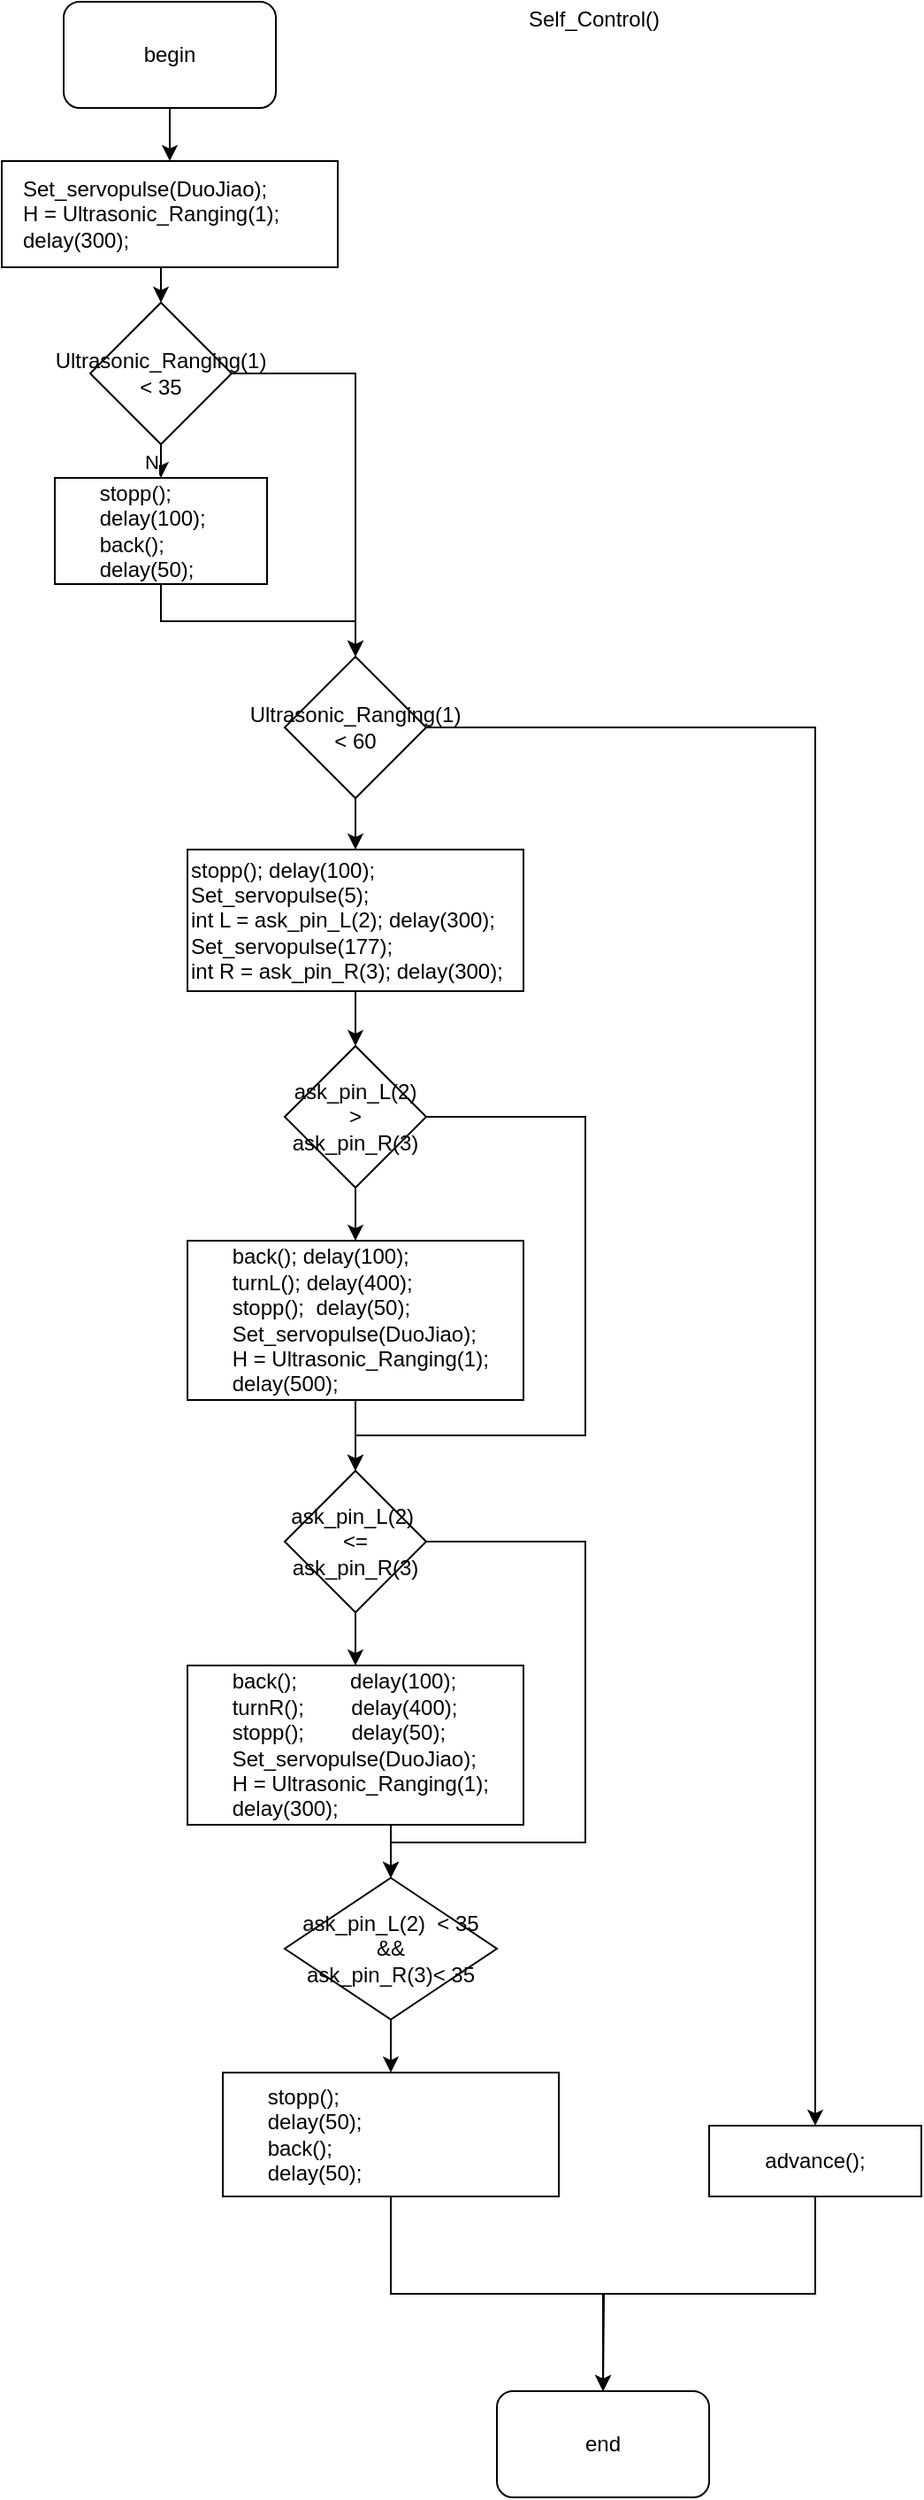 <mxfile version="12.5.5" type="github" pages="3">
  <diagram id="C5RBs43oDa-KdzZeNtuy" name="Self_Control">
    <mxGraphModel dx="1422" dy="745" grid="1" gridSize="10" guides="1" tooltips="1" connect="1" arrows="1" fold="1" page="1" pageScale="1" pageWidth="1169" pageHeight="1654" math="0" shadow="0">
      <root>
        <mxCell id="WIyWlLk6GJQsqaUBKTNV-0"/>
        <mxCell id="WIyWlLk6GJQsqaUBKTNV-1" parent="WIyWlLk6GJQsqaUBKTNV-0"/>
        <mxCell id="w_57-_hiGpUpbvnZZrg0-9" style="edgeStyle=orthogonalEdgeStyle;rounded=0;orthogonalLoop=1;jettySize=auto;html=1;exitX=0.5;exitY=1;exitDx=0;exitDy=0;entryX=0.5;entryY=0;entryDx=0;entryDy=0;" parent="WIyWlLk6GJQsqaUBKTNV-1" target="w_57-_hiGpUpbvnZZrg0-8" edge="1">
          <mxGeometry relative="1" as="geometry">
            <mxPoint x="240" y="230" as="sourcePoint"/>
          </mxGeometry>
        </mxCell>
        <mxCell id="w_57-_hiGpUpbvnZZrg0-1" value="Self_Control()" style="text;html=1;strokeColor=none;fillColor=none;align=center;verticalAlign=middle;whiteSpace=wrap;rounded=0;" parent="WIyWlLk6GJQsqaUBKTNV-1" vertex="1">
          <mxGeometry x="465" y="80" width="40" height="20" as="geometry"/>
        </mxCell>
        <mxCell id="w_57-_hiGpUpbvnZZrg0-13" value="&lt;div&gt;N&lt;/div&gt;" style="edgeStyle=orthogonalEdgeStyle;rounded=0;orthogonalLoop=1;jettySize=auto;html=1;exitX=0.5;exitY=1;exitDx=0;exitDy=0;entryX=0.5;entryY=0;entryDx=0;entryDy=0;align=right;" parent="WIyWlLk6GJQsqaUBKTNV-1" source="w_57-_hiGpUpbvnZZrg0-8" target="w_57-_hiGpUpbvnZZrg0-10" edge="1">
          <mxGeometry relative="1" as="geometry"/>
        </mxCell>
        <mxCell id="w_57-_hiGpUpbvnZZrg0-15" style="edgeStyle=orthogonalEdgeStyle;rounded=0;orthogonalLoop=1;jettySize=auto;html=1;exitX=1;exitY=0.5;exitDx=0;exitDy=0;entryX=0.5;entryY=0;entryDx=0;entryDy=0;" parent="WIyWlLk6GJQsqaUBKTNV-1" source="w_57-_hiGpUpbvnZZrg0-8" target="w_57-_hiGpUpbvnZZrg0-14" edge="1">
          <mxGeometry relative="1" as="geometry"/>
        </mxCell>
        <mxCell id="w_57-_hiGpUpbvnZZrg0-8" value="Ultrasonic_Ranging(1) &amp;lt; 35" style="rhombus;whiteSpace=wrap;html=1;align=center;" parent="WIyWlLk6GJQsqaUBKTNV-1" vertex="1">
          <mxGeometry x="200" y="250" width="80" height="80" as="geometry"/>
        </mxCell>
        <mxCell id="w_57-_hiGpUpbvnZZrg0-16" style="edgeStyle=orthogonalEdgeStyle;rounded=0;orthogonalLoop=1;jettySize=auto;html=1;exitX=0.5;exitY=1;exitDx=0;exitDy=0;entryX=0.5;entryY=0;entryDx=0;entryDy=0;" parent="WIyWlLk6GJQsqaUBKTNV-1" source="w_57-_hiGpUpbvnZZrg0-10" target="w_57-_hiGpUpbvnZZrg0-14" edge="1">
          <mxGeometry relative="1" as="geometry">
            <mxPoint x="370" y="480" as="targetPoint"/>
            <Array as="points">
              <mxPoint x="240" y="430"/>
              <mxPoint x="350" y="430"/>
            </Array>
          </mxGeometry>
        </mxCell>
        <mxCell id="w_57-_hiGpUpbvnZZrg0-10" value="&lt;div&gt;&amp;nbsp; &amp;nbsp; &amp;nbsp; &amp;nbsp;stopp();&amp;nbsp; &amp;nbsp; &amp;nbsp; &amp;nbsp; &amp;nbsp; &amp;nbsp; &amp;nbsp;&amp;nbsp;&lt;/div&gt;&lt;div&gt;&amp;nbsp; &amp;nbsp; &amp;nbsp; &amp;nbsp;delay(100);&lt;/div&gt;&lt;div&gt;&amp;nbsp; &amp;nbsp; &amp;nbsp; &amp;nbsp;back();&amp;nbsp; &amp;nbsp; &amp;nbsp; &amp;nbsp; &amp;nbsp; &amp;nbsp; &amp;nbsp; &amp;nbsp;&lt;/div&gt;&lt;div&gt;&amp;nbsp; &amp;nbsp; &amp;nbsp; &amp;nbsp;delay(50);&lt;/div&gt;" style="rounded=0;whiteSpace=wrap;html=1;align=left;" parent="WIyWlLk6GJQsqaUBKTNV-1" vertex="1">
          <mxGeometry x="180" y="349" width="120" height="60" as="geometry"/>
        </mxCell>
        <mxCell id="w_57-_hiGpUpbvnZZrg0-21" style="edgeStyle=orthogonalEdgeStyle;rounded=0;orthogonalLoop=1;jettySize=auto;html=1;exitX=0.5;exitY=1;exitDx=0;exitDy=0;entryX=0.5;entryY=0;entryDx=0;entryDy=0;" parent="WIyWlLk6GJQsqaUBKTNV-1" source="w_57-_hiGpUpbvnZZrg0-14" target="w_57-_hiGpUpbvnZZrg0-22" edge="1">
          <mxGeometry relative="1" as="geometry">
            <mxPoint x="350" y="550" as="targetPoint"/>
          </mxGeometry>
        </mxCell>
        <mxCell id="w_57-_hiGpUpbvnZZrg0-41" style="edgeStyle=orthogonalEdgeStyle;rounded=0;orthogonalLoop=1;jettySize=auto;html=1;exitX=1;exitY=0.5;exitDx=0;exitDy=0;entryX=0.5;entryY=0;entryDx=0;entryDy=0;" parent="WIyWlLk6GJQsqaUBKTNV-1" source="w_57-_hiGpUpbvnZZrg0-14" target="w_57-_hiGpUpbvnZZrg0-39" edge="1">
          <mxGeometry relative="1" as="geometry">
            <mxPoint x="610" y="1376" as="targetPoint"/>
          </mxGeometry>
        </mxCell>
        <mxCell id="w_57-_hiGpUpbvnZZrg0-14" value="&lt;span style=&quot;white-space: normal;&quot;&gt;Ultrasonic_Ranging(1) &amp;lt; 60&lt;/span&gt;" style="rhombus;whiteSpace=wrap;html=1;align=center;" parent="WIyWlLk6GJQsqaUBKTNV-1" vertex="1">
          <mxGeometry x="310" y="450" width="80" height="80" as="geometry"/>
        </mxCell>
        <mxCell id="w_57-_hiGpUpbvnZZrg0-24" style="edgeStyle=orthogonalEdgeStyle;rounded=0;orthogonalLoop=1;jettySize=auto;html=1;exitX=0.5;exitY=1;exitDx=0;exitDy=0;entryX=0.5;entryY=0;entryDx=0;entryDy=0;" parent="WIyWlLk6GJQsqaUBKTNV-1" source="w_57-_hiGpUpbvnZZrg0-22" target="w_57-_hiGpUpbvnZZrg0-23" edge="1">
          <mxGeometry relative="1" as="geometry"/>
        </mxCell>
        <mxCell id="w_57-_hiGpUpbvnZZrg0-22" value="&lt;span style=&quot;white-space: nowrap&quot;&gt;stopp(); delay(100);&amp;nbsp;&lt;/span&gt;&lt;br style=&quot;white-space: nowrap&quot;&gt;&lt;span style=&quot;white-space: nowrap&quot;&gt;Set_servopulse(5);&amp;nbsp;&lt;/span&gt;&lt;br style=&quot;white-space: nowrap&quot;&gt;&lt;span style=&quot;white-space: nowrap&quot;&gt;int L = ask_pin_L(2); delay(300);&amp;nbsp;&lt;/span&gt;&lt;br style=&quot;white-space: nowrap&quot;&gt;&lt;span style=&quot;white-space: nowrap&quot;&gt;Set_servopulse(177);&amp;nbsp;&lt;/span&gt;&lt;br style=&quot;white-space: nowrap&quot;&gt;&lt;span style=&quot;white-space: nowrap&quot;&gt;int R = ask_pin_R(3); delay(300);&lt;/span&gt;" style="rounded=0;whiteSpace=wrap;html=1;align=left;" parent="WIyWlLk6GJQsqaUBKTNV-1" vertex="1">
          <mxGeometry x="255" y="559" width="190" height="80" as="geometry"/>
        </mxCell>
        <mxCell id="w_57-_hiGpUpbvnZZrg0-27" style="edgeStyle=orthogonalEdgeStyle;rounded=0;orthogonalLoop=1;jettySize=auto;html=1;exitX=0.5;exitY=1;exitDx=0;exitDy=0;entryX=0.5;entryY=0;entryDx=0;entryDy=0;" parent="WIyWlLk6GJQsqaUBKTNV-1" source="w_57-_hiGpUpbvnZZrg0-23" target="w_57-_hiGpUpbvnZZrg0-25" edge="1">
          <mxGeometry relative="1" as="geometry"/>
        </mxCell>
        <mxCell id="w_57-_hiGpUpbvnZZrg0-29" style="edgeStyle=orthogonalEdgeStyle;rounded=0;orthogonalLoop=1;jettySize=auto;html=1;exitX=1;exitY=0.5;exitDx=0;exitDy=0;entryX=0.5;entryY=0;entryDx=0;entryDy=0;" parent="WIyWlLk6GJQsqaUBKTNV-1" source="w_57-_hiGpUpbvnZZrg0-23" target="w_57-_hiGpUpbvnZZrg0-28" edge="1">
          <mxGeometry relative="1" as="geometry">
            <Array as="points">
              <mxPoint x="480" y="710"/>
              <mxPoint x="480" y="890"/>
              <mxPoint x="350" y="890"/>
            </Array>
          </mxGeometry>
        </mxCell>
        <mxCell id="w_57-_hiGpUpbvnZZrg0-23" value="ask_pin_L(2) &amp;gt; ask_pin_R(3)" style="rhombus;whiteSpace=wrap;html=1;align=center;" parent="WIyWlLk6GJQsqaUBKTNV-1" vertex="1">
          <mxGeometry x="310" y="670" width="80" height="80" as="geometry"/>
        </mxCell>
        <mxCell id="w_57-_hiGpUpbvnZZrg0-30" style="edgeStyle=orthogonalEdgeStyle;rounded=0;orthogonalLoop=1;jettySize=auto;html=1;exitX=0.5;exitY=1;exitDx=0;exitDy=0;entryX=0.5;entryY=0;entryDx=0;entryDy=0;" parent="WIyWlLk6GJQsqaUBKTNV-1" source="w_57-_hiGpUpbvnZZrg0-25" target="w_57-_hiGpUpbvnZZrg0-28" edge="1">
          <mxGeometry relative="1" as="geometry"/>
        </mxCell>
        <mxCell id="w_57-_hiGpUpbvnZZrg0-25" value="&lt;div&gt;&lt;span style=&quot;white-space: nowrap&quot;&gt;&amp;nbsp; &amp;nbsp; &amp;nbsp; &amp;nbsp;back();&amp;nbsp;&lt;/span&gt;&lt;span style=&quot;white-space: nowrap&quot;&gt;delay(100);&amp;nbsp; &amp;nbsp; &amp;nbsp;&amp;nbsp;&lt;/span&gt;&lt;/div&gt;&lt;div&gt;&lt;span style=&quot;white-space: nowrap&quot;&gt;&amp;nbsp; &amp;nbsp; &amp;nbsp; &amp;nbsp;turnL();&lt;/span&gt;&lt;span style=&quot;white-space: nowrap&quot;&gt;&amp;nbsp;delay(400);&amp;nbsp; &amp;nbsp; &amp;nbsp; &amp;nbsp; &amp;nbsp; &amp;nbsp; &amp;nbsp; &amp;nbsp; &amp;nbsp;&amp;nbsp;&lt;/span&gt;&lt;/div&gt;&lt;div&gt;&lt;span style=&quot;white-space: nowrap&quot;&gt;&amp;nbsp; &amp;nbsp; &amp;nbsp; &amp;nbsp;stopp();&amp;nbsp; d&lt;/span&gt;&lt;span style=&quot;white-space: nowrap&quot;&gt;elay(50);&amp;nbsp; &amp;nbsp; &amp;nbsp; &amp;nbsp; &amp;nbsp; &amp;nbsp;&amp;nbsp;&lt;/span&gt;&lt;/div&gt;&lt;div&gt;&lt;span style=&quot;white-space: nowrap&quot;&gt;&amp;nbsp; &amp;nbsp; &amp;nbsp; &amp;nbsp;Set_servopulse(DuoJiao);&lt;/span&gt;&lt;/div&gt;&lt;div&gt;&lt;span style=&quot;white-space: nowrap&quot;&gt;&amp;nbsp; &amp;nbsp; &amp;nbsp; &amp;nbsp;H = Ultrasonic_Ranging(1);&lt;/span&gt;&lt;/div&gt;&lt;div&gt;&lt;span style=&quot;white-space: nowrap&quot;&gt;&amp;nbsp; &amp;nbsp; &amp;nbsp; &amp;nbsp;delay(500);&lt;/span&gt;&lt;/div&gt;" style="rounded=0;whiteSpace=wrap;html=1;align=left;" parent="WIyWlLk6GJQsqaUBKTNV-1" vertex="1">
          <mxGeometry x="255" y="780" width="190" height="90" as="geometry"/>
        </mxCell>
        <mxCell id="w_57-_hiGpUpbvnZZrg0-32" style="edgeStyle=orthogonalEdgeStyle;rounded=0;orthogonalLoop=1;jettySize=auto;html=1;exitX=0.5;exitY=1;exitDx=0;exitDy=0;" parent="WIyWlLk6GJQsqaUBKTNV-1" source="w_57-_hiGpUpbvnZZrg0-28" target="w_57-_hiGpUpbvnZZrg0-31" edge="1">
          <mxGeometry relative="1" as="geometry"/>
        </mxCell>
        <mxCell id="w_57-_hiGpUpbvnZZrg0-28" value="ask_pin_L(2)&amp;nbsp; &amp;lt;= ask_pin_R(3)" style="rhombus;whiteSpace=wrap;html=1;align=center;" parent="WIyWlLk6GJQsqaUBKTNV-1" vertex="1">
          <mxGeometry x="310" y="910" width="80" height="80" as="geometry"/>
        </mxCell>
        <mxCell id="w_57-_hiGpUpbvnZZrg0-34" style="edgeStyle=orthogonalEdgeStyle;rounded=0;orthogonalLoop=1;jettySize=auto;html=1;exitX=0.5;exitY=1;exitDx=0;exitDy=0;entryX=0.5;entryY=0;entryDx=0;entryDy=0;" parent="WIyWlLk6GJQsqaUBKTNV-1" source="w_57-_hiGpUpbvnZZrg0-31" target="w_57-_hiGpUpbvnZZrg0-33" edge="1">
          <mxGeometry relative="1" as="geometry"/>
        </mxCell>
        <mxCell id="w_57-_hiGpUpbvnZZrg0-35" style="edgeStyle=orthogonalEdgeStyle;rounded=0;orthogonalLoop=1;jettySize=auto;html=1;exitX=1;exitY=0.5;exitDx=0;exitDy=0;entryX=0.5;entryY=0;entryDx=0;entryDy=0;" parent="WIyWlLk6GJQsqaUBKTNV-1" source="w_57-_hiGpUpbvnZZrg0-28" target="w_57-_hiGpUpbvnZZrg0-33" edge="1">
          <mxGeometry relative="1" as="geometry">
            <mxPoint x="350" y="1140" as="targetPoint"/>
            <Array as="points">
              <mxPoint x="480" y="950"/>
              <mxPoint x="480" y="1120"/>
              <mxPoint x="370" y="1120"/>
            </Array>
          </mxGeometry>
        </mxCell>
        <mxCell id="w_57-_hiGpUpbvnZZrg0-31" value="&lt;div&gt;&lt;span style=&quot;white-space: nowrap&quot;&gt;&amp;nbsp; &amp;nbsp; &amp;nbsp; &amp;nbsp;back();&amp;nbsp;&amp;nbsp;&lt;/span&gt;&lt;span style=&quot;white-space: nowrap&quot;&gt;&amp;nbsp; &amp;nbsp; &amp;nbsp; &amp;nbsp;delay(100);&amp;nbsp;&amp;nbsp;&lt;/span&gt;&lt;/div&gt;&lt;div&gt;&lt;span style=&quot;white-space: nowrap&quot;&gt;&amp;nbsp; &amp;nbsp; &amp;nbsp; &amp;nbsp;turnR();&amp;nbsp;&lt;/span&gt;&lt;span style=&quot;white-space: nowrap&quot;&gt;&amp;nbsp; &amp;nbsp; &amp;nbsp; &amp;nbsp;delay(400);&amp;nbsp; &amp;nbsp;&lt;/span&gt;&lt;/div&gt;&lt;div&gt;&lt;span style=&quot;white-space: nowrap&quot;&gt;&amp;nbsp; &amp;nbsp; &amp;nbsp; &amp;nbsp;stopp();&lt;/span&gt;&lt;span style=&quot;white-space: nowrap&quot;&gt;&amp;nbsp; &amp;nbsp; &amp;nbsp; &amp;nbsp; delay(50);&amp;nbsp; &amp;nbsp; &amp;nbsp; &amp;nbsp; &amp;nbsp; &amp;nbsp;&amp;nbsp;&lt;/span&gt;&lt;/div&gt;&lt;div&gt;&lt;span style=&quot;white-space: nowrap&quot;&gt;&amp;nbsp; &amp;nbsp; &amp;nbsp; &amp;nbsp;Set_servopulse(DuoJiao);&lt;/span&gt;&lt;/div&gt;&lt;div&gt;&lt;span style=&quot;white-space: nowrap&quot;&gt;&amp;nbsp; &amp;nbsp; &amp;nbsp; &amp;nbsp;H = Ultrasonic_Ranging(1);&lt;/span&gt;&lt;/div&gt;&lt;div&gt;&lt;span style=&quot;white-space: nowrap&quot;&gt;&amp;nbsp; &amp;nbsp; &amp;nbsp; &amp;nbsp;delay(300);&amp;nbsp;&amp;nbsp;&lt;/span&gt;&lt;/div&gt;" style="rounded=0;whiteSpace=wrap;html=1;align=left;" parent="WIyWlLk6GJQsqaUBKTNV-1" vertex="1">
          <mxGeometry x="255" y="1020" width="190" height="90" as="geometry"/>
        </mxCell>
        <mxCell id="w_57-_hiGpUpbvnZZrg0-38" style="edgeStyle=orthogonalEdgeStyle;rounded=0;orthogonalLoop=1;jettySize=auto;html=1;exitX=0.5;exitY=1;exitDx=0;exitDy=0;entryX=0.5;entryY=0;entryDx=0;entryDy=0;" parent="WIyWlLk6GJQsqaUBKTNV-1" source="w_57-_hiGpUpbvnZZrg0-33" target="w_57-_hiGpUpbvnZZrg0-37" edge="1">
          <mxGeometry relative="1" as="geometry"/>
        </mxCell>
        <mxCell id="w_57-_hiGpUpbvnZZrg0-33" value="ask_pin_L(2)&amp;nbsp; &amp;lt; 35 &lt;br&gt;&amp;amp;&amp;amp; &lt;br&gt;ask_pin_R(3)&amp;lt; 35" style="rhombus;whiteSpace=wrap;html=1;align=center;" parent="WIyWlLk6GJQsqaUBKTNV-1" vertex="1">
          <mxGeometry x="310" y="1140" width="120" height="80" as="geometry"/>
        </mxCell>
        <mxCell id="w_57-_hiGpUpbvnZZrg0-45" style="edgeStyle=orthogonalEdgeStyle;rounded=0;orthogonalLoop=1;jettySize=auto;html=1;exitX=0.5;exitY=1;exitDx=0;exitDy=0;entryX=0.5;entryY=0;entryDx=0;entryDy=0;" parent="WIyWlLk6GJQsqaUBKTNV-1" source="w_57-_hiGpUpbvnZZrg0-37" target="w_57-_hiGpUpbvnZZrg0-44" edge="1">
          <mxGeometry relative="1" as="geometry"/>
        </mxCell>
        <mxCell id="w_57-_hiGpUpbvnZZrg0-37" value="&lt;div&gt;&lt;span style=&quot;white-space: nowrap&quot;&gt;&amp;nbsp; &amp;nbsp; &amp;nbsp; &amp;nbsp;stopp();&amp;nbsp; &amp;nbsp; &amp;nbsp; &amp;nbsp; &amp;nbsp; &amp;nbsp;&amp;nbsp;&lt;/span&gt;&lt;/div&gt;&lt;div&gt;&lt;span style=&quot;white-space: nowrap&quot;&gt;&amp;nbsp; &amp;nbsp; &amp;nbsp; &amp;nbsp;delay(50);&lt;/span&gt;&lt;/div&gt;&lt;div&gt;&lt;span style=&quot;white-space: nowrap&quot;&gt;&amp;nbsp; &amp;nbsp; &amp;nbsp; &amp;nbsp;back();&amp;nbsp;&lt;/span&gt;&lt;/div&gt;&lt;div&gt;&lt;span style=&quot;white-space: nowrap&quot;&gt;&amp;nbsp; &amp;nbsp; &amp;nbsp; &amp;nbsp;delay(50);&amp;nbsp;&lt;/span&gt;&lt;/div&gt;" style="rounded=0;whiteSpace=wrap;html=1;align=left;" parent="WIyWlLk6GJQsqaUBKTNV-1" vertex="1">
          <mxGeometry x="275" y="1250" width="190" height="70" as="geometry"/>
        </mxCell>
        <mxCell id="w_57-_hiGpUpbvnZZrg0-46" style="edgeStyle=orthogonalEdgeStyle;rounded=0;orthogonalLoop=1;jettySize=auto;html=1;exitX=0.5;exitY=1;exitDx=0;exitDy=0;" parent="WIyWlLk6GJQsqaUBKTNV-1" source="w_57-_hiGpUpbvnZZrg0-39" edge="1">
          <mxGeometry relative="1" as="geometry">
            <mxPoint x="490" y="1430" as="targetPoint"/>
          </mxGeometry>
        </mxCell>
        <mxCell id="w_57-_hiGpUpbvnZZrg0-39" value="&lt;div&gt;&lt;span style=&quot;white-space: nowrap&quot;&gt;advance();&lt;/span&gt;&lt;/div&gt;" style="rounded=0;whiteSpace=wrap;html=1;align=center;" parent="WIyWlLk6GJQsqaUBKTNV-1" vertex="1">
          <mxGeometry x="550" y="1280" width="120" height="40" as="geometry"/>
        </mxCell>
        <mxCell id="w_57-_hiGpUpbvnZZrg0-44" value="end" style="rounded=1;whiteSpace=wrap;html=1;align=center;" parent="WIyWlLk6GJQsqaUBKTNV-1" vertex="1">
          <mxGeometry x="430" y="1430" width="120" height="60" as="geometry"/>
        </mxCell>
        <mxCell id="w_57-_hiGpUpbvnZZrg0-47" value="&lt;div&gt;&amp;nbsp; &amp;nbsp;Set_servopulse(DuoJiao);&lt;br&gt;&lt;/div&gt;&lt;div&gt;&amp;nbsp; &amp;nbsp;H = Ultrasonic_Ranging(1);&lt;br&gt;&lt;/div&gt;&lt;div&gt;&amp;nbsp; &amp;nbsp;delay(300);&amp;nbsp; &amp;nbsp;&lt;/div&gt;" style="rounded=0;whiteSpace=wrap;html=1;align=left;" parent="WIyWlLk6GJQsqaUBKTNV-1" vertex="1">
          <mxGeometry x="150" y="170" width="190" height="60" as="geometry"/>
        </mxCell>
        <mxCell id="w_57-_hiGpUpbvnZZrg0-49" style="edgeStyle=orthogonalEdgeStyle;rounded=0;orthogonalLoop=1;jettySize=auto;html=1;exitX=0.5;exitY=1;exitDx=0;exitDy=0;entryX=0.5;entryY=0;entryDx=0;entryDy=0;" parent="WIyWlLk6GJQsqaUBKTNV-1" source="w_57-_hiGpUpbvnZZrg0-48" target="w_57-_hiGpUpbvnZZrg0-47" edge="1">
          <mxGeometry relative="1" as="geometry"/>
        </mxCell>
        <mxCell id="w_57-_hiGpUpbvnZZrg0-48" value="begin" style="rounded=1;whiteSpace=wrap;html=1;align=center;" parent="WIyWlLk6GJQsqaUBKTNV-1" vertex="1">
          <mxGeometry x="185" y="80" width="120" height="60" as="geometry"/>
        </mxCell>
      </root>
    </mxGraphModel>
  </diagram>
  <diagram id="CZi1M1pkjr5pukE0F2FJ" name="movements">
    <mxGraphModel dx="1422" dy="745" grid="1" gridSize="10" guides="1" tooltips="1" connect="1" arrows="1" fold="1" page="1" pageScale="1" pageWidth="827" pageHeight="1169" math="0" shadow="0">
      <root>
        <mxCell id="TrLwvyBXtbngQO7aNah2-0"/>
        <mxCell id="TrLwvyBXtbngQO7aNah2-1" parent="TrLwvyBXtbngQO7aNah2-0"/>
        <mxCell id="LWlSdSai6YPcA7TRR0r2-1" style="edgeStyle=orthogonalEdgeStyle;rounded=0;orthogonalLoop=1;jettySize=auto;html=1;exitX=0.5;exitY=1;exitDx=0;exitDy=0;entryX=0.5;entryY=0;entryDx=0;entryDy=0;" parent="TrLwvyBXtbngQO7aNah2-1" source="yRdZsQY5zeXu0-GyBNps-0" target="LWlSdSai6YPcA7TRR0r2-0" edge="1">
          <mxGeometry relative="1" as="geometry"/>
        </mxCell>
        <mxCell id="yRdZsQY5zeXu0-GyBNps-0" value="begin" style="rounded=1;whiteSpace=wrap;html=1;" parent="TrLwvyBXtbngQO7aNah2-1" vertex="1">
          <mxGeometry x="320" y="70" width="120" height="30" as="geometry"/>
        </mxCell>
        <mxCell id="yRdZsQY5zeXu0-GyBNps-1" value="end" style="rounded=1;whiteSpace=wrap;html=1;" parent="TrLwvyBXtbngQO7aNah2-1" vertex="1">
          <mxGeometry x="320" y="220" width="120" height="30" as="geometry"/>
        </mxCell>
        <mxCell id="yRdZsQY5zeXu0-GyBNps-2" value="advance()&amp;nbsp; &amp;nbsp; //&amp;nbsp; going forward" style="text;html=1;strokeColor=none;fillColor=none;align=left;verticalAlign=middle;whiteSpace=wrap;rounded=0;" parent="TrLwvyBXtbngQO7aNah2-1" vertex="1">
          <mxGeometry x="180" y="40" width="220" height="20" as="geometry"/>
        </mxCell>
        <mxCell id="LWlSdSai6YPcA7TRR0r2-2" style="edgeStyle=orthogonalEdgeStyle;rounded=0;orthogonalLoop=1;jettySize=auto;html=1;exitX=0.5;exitY=1;exitDx=0;exitDy=0;entryX=0.5;entryY=0;entryDx=0;entryDy=0;" parent="TrLwvyBXtbngQO7aNah2-1" source="LWlSdSai6YPcA7TRR0r2-0" target="yRdZsQY5zeXu0-GyBNps-1" edge="1">
          <mxGeometry relative="1" as="geometry"/>
        </mxCell>
        <mxCell id="LWlSdSai6YPcA7TRR0r2-0" value="&lt;div&gt;&amp;nbsp; &amp;nbsp; &amp;nbsp;digitalWrite(pinRB,LOW);&amp;nbsp; // making motor move towards right rear&lt;/div&gt;&lt;div&gt;&amp;nbsp; &amp;nbsp; &amp;nbsp;digitalWrite(pinRF,HIGH);&lt;/div&gt;&lt;div&gt;&amp;nbsp; &amp;nbsp; &amp;nbsp;digitalWrite(pinLB,LOW);&amp;nbsp; // making motor move towards left rear&lt;/div&gt;&lt;div&gt;&amp;nbsp; &amp;nbsp; &amp;nbsp;digitalWrite(pinLF,HIGH);&amp;nbsp;&lt;/div&gt;&lt;div&gt;&amp;nbsp; &amp;nbsp; &amp;nbsp;Car_state = 1;&amp;nbsp; &amp;nbsp;&lt;/div&gt;" style="rounded=0;whiteSpace=wrap;html=1;align=left;" parent="TrLwvyBXtbngQO7aNah2-1" vertex="1">
          <mxGeometry x="170" y="120" width="420" height="80" as="geometry"/>
        </mxCell>
        <mxCell id="LWlSdSai6YPcA7TRR0r2-3" style="edgeStyle=orthogonalEdgeStyle;rounded=0;orthogonalLoop=1;jettySize=auto;html=1;exitX=0.5;exitY=1;exitDx=0;exitDy=0;entryX=0.5;entryY=0;entryDx=0;entryDy=0;" parent="TrLwvyBXtbngQO7aNah2-1" source="LWlSdSai6YPcA7TRR0r2-4" target="LWlSdSai6YPcA7TRR0r2-8" edge="1">
          <mxGeometry relative="1" as="geometry"/>
        </mxCell>
        <mxCell id="LWlSdSai6YPcA7TRR0r2-4" value="begin" style="rounded=1;whiteSpace=wrap;html=1;" parent="TrLwvyBXtbngQO7aNah2-1" vertex="1">
          <mxGeometry x="320" y="300" width="120" height="30" as="geometry"/>
        </mxCell>
        <mxCell id="LWlSdSai6YPcA7TRR0r2-5" value="end" style="rounded=1;whiteSpace=wrap;html=1;" parent="TrLwvyBXtbngQO7aNah2-1" vertex="1">
          <mxGeometry x="320" y="450" width="120" height="30" as="geometry"/>
        </mxCell>
        <mxCell id="LWlSdSai6YPcA7TRR0r2-6" value="turnR()&amp;nbsp; &amp;nbsp; &amp;nbsp; &amp;nbsp; //turning right(dual wheel)" style="text;html=1;strokeColor=none;fillColor=none;align=left;verticalAlign=middle;whiteSpace=wrap;rounded=0;" parent="TrLwvyBXtbngQO7aNah2-1" vertex="1">
          <mxGeometry x="180" y="270" width="240" height="20" as="geometry"/>
        </mxCell>
        <mxCell id="LWlSdSai6YPcA7TRR0r2-7" style="edgeStyle=orthogonalEdgeStyle;rounded=0;orthogonalLoop=1;jettySize=auto;html=1;exitX=0.5;exitY=1;exitDx=0;exitDy=0;entryX=0.5;entryY=0;entryDx=0;entryDy=0;" parent="TrLwvyBXtbngQO7aNah2-1" source="LWlSdSai6YPcA7TRR0r2-8" target="LWlSdSai6YPcA7TRR0r2-5" edge="1">
          <mxGeometry relative="1" as="geometry"/>
        </mxCell>
        <mxCell id="LWlSdSai6YPcA7TRR0r2-8" value="&lt;div&gt;&amp;nbsp; &amp;nbsp; &amp;nbsp;digitalWrite(pinRB,LOW);&amp;nbsp; //making motor move towards right rear&lt;/div&gt;&lt;div&gt;&amp;nbsp; &amp;nbsp; &amp;nbsp;digitalWrite(pinRF,HIGH);&lt;/div&gt;&lt;div&gt;&amp;nbsp; &amp;nbsp; &amp;nbsp;digitalWrite(pinLB,HIGH);&lt;/div&gt;&lt;div&gt;&amp;nbsp; &amp;nbsp; &amp;nbsp;digitalWrite(pinLF,LOW);&amp;nbsp; //making motor move towards left front&lt;/div&gt;&lt;div&gt;&amp;nbsp; &amp;nbsp; &amp;nbsp;Car_state = 4;&lt;/div&gt;" style="rounded=0;whiteSpace=wrap;html=1;align=left;" parent="TrLwvyBXtbngQO7aNah2-1" vertex="1">
          <mxGeometry x="170" y="350" width="420" height="80" as="geometry"/>
        </mxCell>
        <mxCell id="LWlSdSai6YPcA7TRR0r2-9" style="edgeStyle=orthogonalEdgeStyle;rounded=0;orthogonalLoop=1;jettySize=auto;html=1;exitX=0.5;exitY=1;exitDx=0;exitDy=0;entryX=0.5;entryY=0;entryDx=0;entryDy=0;" parent="TrLwvyBXtbngQO7aNah2-1" source="LWlSdSai6YPcA7TRR0r2-10" target="LWlSdSai6YPcA7TRR0r2-14" edge="1">
          <mxGeometry relative="1" as="geometry"/>
        </mxCell>
        <mxCell id="LWlSdSai6YPcA7TRR0r2-10" value="begin" style="rounded=1;whiteSpace=wrap;html=1;" parent="TrLwvyBXtbngQO7aNah2-1" vertex="1">
          <mxGeometry x="320" y="530" width="120" height="30" as="geometry"/>
        </mxCell>
        <mxCell id="LWlSdSai6YPcA7TRR0r2-11" value="end" style="rounded=1;whiteSpace=wrap;html=1;" parent="TrLwvyBXtbngQO7aNah2-1" vertex="1">
          <mxGeometry x="320" y="680" width="120" height="30" as="geometry"/>
        </mxCell>
        <mxCell id="LWlSdSai6YPcA7TRR0r2-12" value="turnL()&amp;nbsp; &amp;nbsp; &amp;nbsp; &amp;nbsp; &amp;nbsp;//turning left(dual wheel)" style="text;html=1;strokeColor=none;fillColor=none;align=left;verticalAlign=middle;whiteSpace=wrap;rounded=0;" parent="TrLwvyBXtbngQO7aNah2-1" vertex="1">
          <mxGeometry x="180" y="500" width="270" height="20" as="geometry"/>
        </mxCell>
        <mxCell id="LWlSdSai6YPcA7TRR0r2-13" style="edgeStyle=orthogonalEdgeStyle;rounded=0;orthogonalLoop=1;jettySize=auto;html=1;exitX=0.5;exitY=1;exitDx=0;exitDy=0;entryX=0.5;entryY=0;entryDx=0;entryDy=0;" parent="TrLwvyBXtbngQO7aNah2-1" source="LWlSdSai6YPcA7TRR0r2-14" target="LWlSdSai6YPcA7TRR0r2-11" edge="1">
          <mxGeometry relative="1" as="geometry"/>
        </mxCell>
        <mxCell id="LWlSdSai6YPcA7TRR0r2-14" value="&lt;div&gt;&amp;nbsp; &amp;nbsp; &amp;nbsp;digitalWrite(pinRB,HIGH);&lt;/div&gt;&lt;div&gt;&amp;nbsp; &amp;nbsp; &amp;nbsp;digitalWrite(pinRF,LOW );&amp;nbsp; &amp;nbsp;//making motor move towards right front&lt;/div&gt;&lt;div&gt;&amp;nbsp; &amp;nbsp; &amp;nbsp;digitalWrite(pinLB,LOW);&amp;nbsp; &amp;nbsp;//making motor move towards left rear&lt;/div&gt;&lt;div&gt;&amp;nbsp; &amp;nbsp; &amp;nbsp;digitalWrite(pinLF,HIGH);&lt;/div&gt;&lt;div&gt;&amp;nbsp; &amp;nbsp; &amp;nbsp;Car_state = 3;&lt;/div&gt;" style="rounded=0;whiteSpace=wrap;html=1;align=left;" parent="TrLwvyBXtbngQO7aNah2-1" vertex="1">
          <mxGeometry x="170" y="580" width="420" height="80" as="geometry"/>
        </mxCell>
        <mxCell id="LWlSdSai6YPcA7TRR0r2-15" style="edgeStyle=orthogonalEdgeStyle;rounded=0;orthogonalLoop=1;jettySize=auto;html=1;exitX=0.5;exitY=1;exitDx=0;exitDy=0;entryX=0.5;entryY=0;entryDx=0;entryDy=0;" parent="TrLwvyBXtbngQO7aNah2-1" source="LWlSdSai6YPcA7TRR0r2-16" target="LWlSdSai6YPcA7TRR0r2-20" edge="1">
          <mxGeometry relative="1" as="geometry"/>
        </mxCell>
        <mxCell id="LWlSdSai6YPcA7TRR0r2-16" value="begin" style="rounded=1;whiteSpace=wrap;html=1;" parent="TrLwvyBXtbngQO7aNah2-1" vertex="1">
          <mxGeometry x="320" y="750" width="120" height="30" as="geometry"/>
        </mxCell>
        <mxCell id="LWlSdSai6YPcA7TRR0r2-17" value="end" style="rounded=1;whiteSpace=wrap;html=1;" parent="TrLwvyBXtbngQO7aNah2-1" vertex="1">
          <mxGeometry x="320" y="900" width="120" height="30" as="geometry"/>
        </mxCell>
        <mxCell id="LWlSdSai6YPcA7TRR0r2-18" value="stopp()&amp;nbsp; &amp;nbsp; &amp;nbsp; &amp;nbsp; //stop" style="text;html=1;strokeColor=none;fillColor=none;align=left;verticalAlign=middle;whiteSpace=wrap;rounded=0;" parent="TrLwvyBXtbngQO7aNah2-1" vertex="1">
          <mxGeometry x="180" y="720" width="270" height="20" as="geometry"/>
        </mxCell>
        <mxCell id="LWlSdSai6YPcA7TRR0r2-19" style="edgeStyle=orthogonalEdgeStyle;rounded=0;orthogonalLoop=1;jettySize=auto;html=1;exitX=0.5;exitY=1;exitDx=0;exitDy=0;entryX=0.5;entryY=0;entryDx=0;entryDy=0;" parent="TrLwvyBXtbngQO7aNah2-1" source="LWlSdSai6YPcA7TRR0r2-20" target="LWlSdSai6YPcA7TRR0r2-17" edge="1">
          <mxGeometry relative="1" as="geometry"/>
        </mxCell>
        <mxCell id="LWlSdSai6YPcA7TRR0r2-20" value="&lt;div&gt;&amp;nbsp; &amp;nbsp; &amp;nbsp;digitalWrite(pinRB,HIGH);&lt;/div&gt;&lt;div&gt;&amp;nbsp; &amp;nbsp; &amp;nbsp;digitalWrite(pinRF,HIGH);&lt;/div&gt;&lt;div&gt;&amp;nbsp; &amp;nbsp; &amp;nbsp;digitalWrite(pinLB,HIGH);&lt;/div&gt;&lt;div&gt;&amp;nbsp; &amp;nbsp; &amp;nbsp;digitalWrite(pinLF,HIGH);&lt;/div&gt;&lt;div&gt;&amp;nbsp; &amp;nbsp; &amp;nbsp;Car_state = 5;&lt;/div&gt;" style="rounded=0;whiteSpace=wrap;html=1;align=left;" parent="TrLwvyBXtbngQO7aNah2-1" vertex="1">
          <mxGeometry x="170" y="800" width="420" height="80" as="geometry"/>
        </mxCell>
        <mxCell id="LWlSdSai6YPcA7TRR0r2-21" style="edgeStyle=orthogonalEdgeStyle;rounded=0;orthogonalLoop=1;jettySize=auto;html=1;exitX=0.5;exitY=1;exitDx=0;exitDy=0;entryX=0.5;entryY=0;entryDx=0;entryDy=0;" parent="TrLwvyBXtbngQO7aNah2-1" source="LWlSdSai6YPcA7TRR0r2-22" target="LWlSdSai6YPcA7TRR0r2-26" edge="1">
          <mxGeometry relative="1" as="geometry"/>
        </mxCell>
        <mxCell id="LWlSdSai6YPcA7TRR0r2-22" value="begin" style="rounded=1;whiteSpace=wrap;html=1;" parent="TrLwvyBXtbngQO7aNah2-1" vertex="1">
          <mxGeometry x="320" y="970" width="120" height="30" as="geometry"/>
        </mxCell>
        <mxCell id="LWlSdSai6YPcA7TRR0r2-23" value="end" style="rounded=1;whiteSpace=wrap;html=1;" parent="TrLwvyBXtbngQO7aNah2-1" vertex="1">
          <mxGeometry x="320" y="1120" width="120" height="30" as="geometry"/>
        </mxCell>
        <mxCell id="LWlSdSai6YPcA7TRR0r2-24" value="back()&amp;nbsp; &amp;nbsp; &amp;nbsp; &amp;nbsp; &amp;nbsp;//back up" style="text;html=1;strokeColor=none;fillColor=none;align=left;verticalAlign=middle;whiteSpace=wrap;rounded=0;" parent="TrLwvyBXtbngQO7aNah2-1" vertex="1">
          <mxGeometry x="180" y="940" width="270" height="20" as="geometry"/>
        </mxCell>
        <mxCell id="LWlSdSai6YPcA7TRR0r2-25" style="edgeStyle=orthogonalEdgeStyle;rounded=0;orthogonalLoop=1;jettySize=auto;html=1;exitX=0.5;exitY=1;exitDx=0;exitDy=0;entryX=0.5;entryY=0;entryDx=0;entryDy=0;" parent="TrLwvyBXtbngQO7aNah2-1" source="LWlSdSai6YPcA7TRR0r2-26" target="LWlSdSai6YPcA7TRR0r2-23" edge="1">
          <mxGeometry relative="1" as="geometry"/>
        </mxCell>
        <mxCell id="LWlSdSai6YPcA7TRR0r2-26" value="&lt;div&gt;&amp;nbsp; &amp;nbsp; &amp;nbsp;digitalWrite(pinRB,HIGH);&amp;nbsp; //making motor move towards right rear&amp;nbsp; &amp;nbsp; &amp;nbsp;&lt;/div&gt;&lt;div&gt;&amp;nbsp; &amp;nbsp; &amp;nbsp;digitalWrite(pinRF,LOW);&lt;/div&gt;&lt;div&gt;&amp;nbsp; &amp;nbsp; &amp;nbsp;digitalWrite(pinLB,HIGH);&amp;nbsp; //making motor move towards left rear&lt;/div&gt;&lt;div&gt;&amp;nbsp; &amp;nbsp; &amp;nbsp;digitalWrite(pinLF,LOW);&lt;/div&gt;&lt;div&gt;&amp;nbsp; &amp;nbsp; &amp;nbsp;Car_state = 2;&amp;nbsp;&amp;nbsp;&lt;/div&gt;" style="rounded=0;whiteSpace=wrap;html=1;align=left;" parent="TrLwvyBXtbngQO7aNah2-1" vertex="1">
          <mxGeometry x="170" y="1020" width="420" height="80" as="geometry"/>
        </mxCell>
      </root>
    </mxGraphModel>
  </diagram>
  <diagram id="LxlTmatayJX95u-TtrSM" name="Page-3">
    <mxGraphModel dx="1422" dy="745" grid="1" gridSize="10" guides="1" tooltips="1" connect="1" arrows="1" fold="1" page="1" pageScale="1" pageWidth="827" pageHeight="1169" math="0" shadow="0">
      <root>
        <mxCell id="beUgp5TPmeKoyX8-LYg0-0"/>
        <mxCell id="beUgp5TPmeKoyX8-LYg0-1" parent="beUgp5TPmeKoyX8-LYg0-0"/>
        <mxCell id="swfFsxFPmf1t-wbneZTd-2" style="edgeStyle=orthogonalEdgeStyle;rounded=0;orthogonalLoop=1;jettySize=auto;html=1;exitX=0.5;exitY=1;exitDx=0;exitDy=0;entryX=0.5;entryY=0;entryDx=0;entryDy=0;" edge="1" parent="beUgp5TPmeKoyX8-LYg0-1" source="LXVzGVwt3CdWZP2nUlH6-0" target="swfFsxFPmf1t-wbneZTd-1">
          <mxGeometry relative="1" as="geometry"/>
        </mxCell>
        <mxCell id="LXVzGVwt3CdWZP2nUlH6-0" value="begin" style="rounded=1;whiteSpace=wrap;html=1;" vertex="1" parent="beUgp5TPmeKoyX8-LYg0-1">
          <mxGeometry x="320" y="80" width="120" height="30" as="geometry"/>
        </mxCell>
        <mxCell id="swfFsxFPmf1t-wbneZTd-0" value="&lt;b&gt;Ultrasonic_Ranging&lt;/b&gt;(unsigned char Mode)&lt;br&gt;//function of ultrasonic distance detecting ，MODE=1，displaying，no displaying under other situation" style="text;html=1;strokeColor=none;fillColor=none;align=left;verticalAlign=middle;whiteSpace=wrap;rounded=0;" vertex="1" parent="beUgp5TPmeKoyX8-LYg0-1">
          <mxGeometry x="50" y="40" width="720" height="20" as="geometry"/>
        </mxCell>
        <mxCell id="swfFsxFPmf1t-wbneZTd-4" style="edgeStyle=orthogonalEdgeStyle;rounded=0;orthogonalLoop=1;jettySize=auto;html=1;exitX=0.5;exitY=1;exitDx=0;exitDy=0;entryX=0.5;entryY=0;entryDx=0;entryDy=0;" edge="1" parent="beUgp5TPmeKoyX8-LYg0-1" source="swfFsxFPmf1t-wbneZTd-1" target="swfFsxFPmf1t-wbneZTd-3">
          <mxGeometry relative="1" as="geometry"/>
        </mxCell>
        <mxCell id="swfFsxFPmf1t-wbneZTd-1" value="&lt;div&gt;&amp;nbsp; int old_distance;&lt;/div&gt;&lt;div&gt;&amp;nbsp; digitalWrite(outputPin, LOW);&amp;nbsp;&amp;nbsp;&lt;/div&gt;&lt;div&gt;&amp;nbsp; delayMicroseconds(2);&amp;nbsp;&lt;/div&gt;&lt;div&gt;&amp;nbsp; digitalWrite(outputPin, HIGH);&amp;nbsp;&lt;/div&gt;&lt;div&gt;&amp;nbsp; delayMicroseconds(10);&amp;nbsp;&lt;/div&gt;&lt;div&gt;&amp;nbsp; digitalWrite(outputPin, LOW);&amp;nbsp; &amp;nbsp;&amp;nbsp;&lt;/div&gt;&lt;div&gt;&amp;nbsp; int distance = pulseIn(inputPin, HIGH);&amp;nbsp; // reading the duration of high level&lt;/div&gt;&lt;div&gt;&amp;nbsp; distance= distance/58;&amp;nbsp; &amp;nbsp;// Transform pulse time to distance&amp;nbsp; &amp;nbsp;&lt;/div&gt;" style="rounded=0;whiteSpace=wrap;html=1;align=left;" vertex="1" parent="beUgp5TPmeKoyX8-LYg0-1">
          <mxGeometry x="170" y="130" width="420" height="130" as="geometry"/>
        </mxCell>
        <mxCell id="swfFsxFPmf1t-wbneZTd-15" style="edgeStyle=orthogonalEdgeStyle;rounded=0;orthogonalLoop=1;jettySize=auto;html=1;entryX=0.5;entryY=0;entryDx=0;entryDy=0;" edge="1" parent="beUgp5TPmeKoyX8-LYg0-1" source="swfFsxFPmf1t-wbneZTd-3" target="swfFsxFPmf1t-wbneZTd-14">
          <mxGeometry relative="1" as="geometry"/>
        </mxCell>
        <mxCell id="swfFsxFPmf1t-wbneZTd-3" value="Mode==1" style="rhombus;whiteSpace=wrap;html=1;align=center;" vertex="1" parent="beUgp5TPmeKoyX8-LYg0-1">
          <mxGeometry x="340" y="290" width="80" height="80" as="geometry"/>
        </mxCell>
        <mxCell id="swfFsxFPmf1t-wbneZTd-19" style="edgeStyle=orthogonalEdgeStyle;rounded=0;orthogonalLoop=1;jettySize=auto;html=1;exitX=0.5;exitY=1;exitDx=0;exitDy=0;entryX=0.5;entryY=0;entryDx=0;entryDy=0;" edge="1" parent="beUgp5TPmeKoyX8-LYg0-1" source="swfFsxFPmf1t-wbneZTd-12" target="swfFsxFPmf1t-wbneZTd-17">
          <mxGeometry relative="1" as="geometry">
            <mxPoint x="500" y="470" as="targetPoint"/>
            <Array as="points">
              <mxPoint x="380" y="460"/>
              <mxPoint x="500" y="460"/>
            </Array>
          </mxGeometry>
        </mxCell>
        <mxCell id="swfFsxFPmf1t-wbneZTd-12" value="&lt;div&gt;Serial.print(&quot;\n H = &quot;);&lt;/div&gt;&lt;div&gt;Serial.print(distance,DEC);&amp;nbsp;&lt;/div&gt;&lt;div&gt;return distance;&lt;/div&gt;" style="rounded=0;whiteSpace=wrap;html=1;align=left;" vertex="1" parent="beUgp5TPmeKoyX8-LYg0-1">
          <mxGeometry x="302.5" y="390" width="155" height="50" as="geometry"/>
        </mxCell>
        <mxCell id="swfFsxFPmf1t-wbneZTd-13" style="edgeStyle=orthogonalEdgeStyle;rounded=0;orthogonalLoop=1;jettySize=auto;html=1;exitX=0.5;exitY=1;exitDx=0;exitDy=0;entryX=0.5;entryY=0;entryDx=0;entryDy=0;" edge="1" parent="beUgp5TPmeKoyX8-LYg0-1" source="swfFsxFPmf1t-wbneZTd-3" target="swfFsxFPmf1t-wbneZTd-12">
          <mxGeometry relative="1" as="geometry">
            <mxPoint x="390" y="270" as="sourcePoint"/>
            <mxPoint x="390" y="300" as="targetPoint"/>
          </mxGeometry>
        </mxCell>
        <mxCell id="swfFsxFPmf1t-wbneZTd-18" style="edgeStyle=orthogonalEdgeStyle;rounded=0;orthogonalLoop=1;jettySize=auto;html=1;exitX=0.5;exitY=1;exitDx=0;exitDy=0;" edge="1" parent="beUgp5TPmeKoyX8-LYg0-1" source="swfFsxFPmf1t-wbneZTd-14" target="swfFsxFPmf1t-wbneZTd-17">
          <mxGeometry relative="1" as="geometry"/>
        </mxCell>
        <mxCell id="swfFsxFPmf1t-wbneZTd-14" value="&lt;div&gt;&lt;span&gt;return distance;&lt;/span&gt;&lt;br&gt;&lt;/div&gt;" style="rounded=0;whiteSpace=wrap;html=1;align=left;" vertex="1" parent="beUgp5TPmeKoyX8-LYg0-1">
          <mxGeometry x="520" y="390" width="190" height="50" as="geometry"/>
        </mxCell>
        <mxCell id="swfFsxFPmf1t-wbneZTd-17" value="end" style="rounded=1;whiteSpace=wrap;html=1;" vertex="1" parent="beUgp5TPmeKoyX8-LYg0-1">
          <mxGeometry x="440" y="480" width="120" height="30" as="geometry"/>
        </mxCell>
        <mxCell id="T9kN86jR3b1ZxTUexzNa-0" style="edgeStyle=orthogonalEdgeStyle;rounded=0;orthogonalLoop=1;jettySize=auto;html=1;exitX=0.5;exitY=1;exitDx=0;exitDy=0;entryX=0.5;entryY=0;entryDx=0;entryDy=0;" edge="1" parent="beUgp5TPmeKoyX8-LYg0-1" source="T9kN86jR3b1ZxTUexzNa-1" target="T9kN86jR3b1ZxTUexzNa-4">
          <mxGeometry relative="1" as="geometry"/>
        </mxCell>
        <mxCell id="T9kN86jR3b1ZxTUexzNa-1" value="begin" style="rounded=1;whiteSpace=wrap;html=1;" vertex="1" parent="beUgp5TPmeKoyX8-LYg0-1">
          <mxGeometry x="310" y="1250" width="120" height="30" as="geometry"/>
        </mxCell>
        <mxCell id="T9kN86jR3b1ZxTUexzNa-2" value="&lt;b&gt;Ultrasonic_Ranging&lt;/b&gt;(unsigned char Mode)&lt;br&gt;//function of ultrasonic distance detecting ，MODE=1，displaying，no displaying under other situation" style="text;html=1;strokeColor=none;fillColor=none;align=left;verticalAlign=middle;whiteSpace=wrap;rounded=0;" vertex="1" parent="beUgp5TPmeKoyX8-LYg0-1">
          <mxGeometry x="40" y="1210" width="720" height="20" as="geometry"/>
        </mxCell>
        <mxCell id="T9kN86jR3b1ZxTUexzNa-3" style="edgeStyle=orthogonalEdgeStyle;rounded=0;orthogonalLoop=1;jettySize=auto;html=1;exitX=0.5;exitY=1;exitDx=0;exitDy=0;entryX=0.5;entryY=0;entryDx=0;entryDy=0;" edge="1" parent="beUgp5TPmeKoyX8-LYg0-1" source="T9kN86jR3b1ZxTUexzNa-4" target="T9kN86jR3b1ZxTUexzNa-6">
          <mxGeometry relative="1" as="geometry"/>
        </mxCell>
        <mxCell id="T9kN86jR3b1ZxTUexzNa-4" value="&lt;div&gt;&amp;nbsp; int old_distance;&lt;/div&gt;&lt;div&gt;&amp;nbsp; digitalWrite(outputPin, LOW);&amp;nbsp;&amp;nbsp;&lt;/div&gt;&lt;div&gt;&amp;nbsp; delayMicroseconds(2);&amp;nbsp;&lt;/div&gt;&lt;div&gt;&amp;nbsp; digitalWrite(outputPin, HIGH);&amp;nbsp;&lt;/div&gt;&lt;div&gt;&amp;nbsp; delayMicroseconds(10);&amp;nbsp;&lt;/div&gt;&lt;div&gt;&amp;nbsp; digitalWrite(outputPin, LOW);&amp;nbsp; &amp;nbsp;&amp;nbsp;&lt;/div&gt;&lt;div&gt;&amp;nbsp; int distance = pulseIn(inputPin, HIGH);&amp;nbsp; // reading the duration of high level&lt;/div&gt;&lt;div&gt;&amp;nbsp; distance= distance/58;&amp;nbsp; &amp;nbsp;// Transform pulse time to distance&amp;nbsp; &amp;nbsp;&lt;/div&gt;" style="rounded=0;whiteSpace=wrap;html=1;align=left;" vertex="1" parent="beUgp5TPmeKoyX8-LYg0-1">
          <mxGeometry x="160" y="1300" width="420" height="130" as="geometry"/>
        </mxCell>
        <mxCell id="T9kN86jR3b1ZxTUexzNa-5" style="edgeStyle=orthogonalEdgeStyle;rounded=0;orthogonalLoop=1;jettySize=auto;html=1;entryX=0.5;entryY=0;entryDx=0;entryDy=0;" edge="1" parent="beUgp5TPmeKoyX8-LYg0-1" source="T9kN86jR3b1ZxTUexzNa-6" target="T9kN86jR3b1ZxTUexzNa-11">
          <mxGeometry relative="1" as="geometry"/>
        </mxCell>
        <mxCell id="T9kN86jR3b1ZxTUexzNa-6" value="Mode==1" style="rhombus;whiteSpace=wrap;html=1;align=center;" vertex="1" parent="beUgp5TPmeKoyX8-LYg0-1">
          <mxGeometry x="330" y="1460" width="80" height="80" as="geometry"/>
        </mxCell>
        <mxCell id="T9kN86jR3b1ZxTUexzNa-7" style="edgeStyle=orthogonalEdgeStyle;rounded=0;orthogonalLoop=1;jettySize=auto;html=1;exitX=0.5;exitY=1;exitDx=0;exitDy=0;entryX=0.5;entryY=0;entryDx=0;entryDy=0;" edge="1" parent="beUgp5TPmeKoyX8-LYg0-1" source="T9kN86jR3b1ZxTUexzNa-8" target="T9kN86jR3b1ZxTUexzNa-12">
          <mxGeometry relative="1" as="geometry">
            <mxPoint x="490" y="1640" as="targetPoint"/>
            <Array as="points">
              <mxPoint x="370" y="1630"/>
              <mxPoint x="490" y="1630"/>
            </Array>
          </mxGeometry>
        </mxCell>
        <mxCell id="T9kN86jR3b1ZxTUexzNa-8" value="&lt;div&gt;Serial.print(&quot;\n H = &quot;);&lt;/div&gt;&lt;div&gt;Serial.print(distance,DEC);&amp;nbsp;&lt;/div&gt;&lt;div&gt;return distance;&lt;/div&gt;" style="rounded=0;whiteSpace=wrap;html=1;align=left;" vertex="1" parent="beUgp5TPmeKoyX8-LYg0-1">
          <mxGeometry x="292.5" y="1560" width="155" height="50" as="geometry"/>
        </mxCell>
        <mxCell id="T9kN86jR3b1ZxTUexzNa-9" style="edgeStyle=orthogonalEdgeStyle;rounded=0;orthogonalLoop=1;jettySize=auto;html=1;exitX=0.5;exitY=1;exitDx=0;exitDy=0;entryX=0.5;entryY=0;entryDx=0;entryDy=0;" edge="1" parent="beUgp5TPmeKoyX8-LYg0-1" source="T9kN86jR3b1ZxTUexzNa-6" target="T9kN86jR3b1ZxTUexzNa-8">
          <mxGeometry relative="1" as="geometry">
            <mxPoint x="380" y="1440" as="sourcePoint"/>
            <mxPoint x="380" y="1470" as="targetPoint"/>
          </mxGeometry>
        </mxCell>
        <mxCell id="T9kN86jR3b1ZxTUexzNa-10" style="edgeStyle=orthogonalEdgeStyle;rounded=0;orthogonalLoop=1;jettySize=auto;html=1;exitX=0.5;exitY=1;exitDx=0;exitDy=0;" edge="1" parent="beUgp5TPmeKoyX8-LYg0-1" source="T9kN86jR3b1ZxTUexzNa-11" target="T9kN86jR3b1ZxTUexzNa-12">
          <mxGeometry relative="1" as="geometry"/>
        </mxCell>
        <mxCell id="T9kN86jR3b1ZxTUexzNa-11" value="&lt;div&gt;&lt;span&gt;return distance;&lt;/span&gt;&lt;br&gt;&lt;/div&gt;" style="rounded=0;whiteSpace=wrap;html=1;align=left;" vertex="1" parent="beUgp5TPmeKoyX8-LYg0-1">
          <mxGeometry x="510" y="1560" width="190" height="50" as="geometry"/>
        </mxCell>
        <mxCell id="T9kN86jR3b1ZxTUexzNa-12" value="end" style="rounded=1;whiteSpace=wrap;html=1;" vertex="1" parent="beUgp5TPmeKoyX8-LYg0-1">
          <mxGeometry x="430" y="1650" width="120" height="30" as="geometry"/>
        </mxCell>
        <mxCell id="T9kN86jR3b1ZxTUexzNa-13" style="edgeStyle=orthogonalEdgeStyle;rounded=0;orthogonalLoop=1;jettySize=auto;html=1;exitX=0.5;exitY=1;exitDx=0;exitDy=0;entryX=0.5;entryY=0;entryDx=0;entryDy=0;" edge="1" parent="beUgp5TPmeKoyX8-LYg0-1" source="T9kN86jR3b1ZxTUexzNa-14" target="T9kN86jR3b1ZxTUexzNa-17">
          <mxGeometry relative="1" as="geometry"/>
        </mxCell>
        <mxCell id="T9kN86jR3b1ZxTUexzNa-14" value="begin" style="rounded=1;whiteSpace=wrap;html=1;" vertex="1" parent="beUgp5TPmeKoyX8-LYg0-1">
          <mxGeometry x="310" y="1760" width="120" height="30" as="geometry"/>
        </mxCell>
        <mxCell id="T9kN86jR3b1ZxTUexzNa-15" value="&lt;b&gt;Ultrasonic_Ranging&lt;/b&gt;(unsigned char Mode)&lt;br&gt;//function of ultrasonic distance detecting ，MODE=1，displaying，no displaying under other situation" style="text;html=1;strokeColor=none;fillColor=none;align=left;verticalAlign=middle;whiteSpace=wrap;rounded=0;" vertex="1" parent="beUgp5TPmeKoyX8-LYg0-1">
          <mxGeometry x="40" y="1720" width="720" height="20" as="geometry"/>
        </mxCell>
        <mxCell id="T9kN86jR3b1ZxTUexzNa-16" style="edgeStyle=orthogonalEdgeStyle;rounded=0;orthogonalLoop=1;jettySize=auto;html=1;exitX=0.5;exitY=1;exitDx=0;exitDy=0;entryX=0.5;entryY=0;entryDx=0;entryDy=0;" edge="1" parent="beUgp5TPmeKoyX8-LYg0-1" source="T9kN86jR3b1ZxTUexzNa-17" target="T9kN86jR3b1ZxTUexzNa-19">
          <mxGeometry relative="1" as="geometry"/>
        </mxCell>
        <mxCell id="T9kN86jR3b1ZxTUexzNa-17" value="&lt;div&gt;&amp;nbsp; int old_distance;&lt;/div&gt;&lt;div&gt;&amp;nbsp; digitalWrite(outputPin, LOW);&amp;nbsp;&amp;nbsp;&lt;/div&gt;&lt;div&gt;&amp;nbsp; delayMicroseconds(2);&amp;nbsp;&lt;/div&gt;&lt;div&gt;&amp;nbsp; digitalWrite(outputPin, HIGH);&amp;nbsp;&lt;/div&gt;&lt;div&gt;&amp;nbsp; delayMicroseconds(10);&amp;nbsp;&lt;/div&gt;&lt;div&gt;&amp;nbsp; digitalWrite(outputPin, LOW);&amp;nbsp; &amp;nbsp;&amp;nbsp;&lt;/div&gt;&lt;div&gt;&amp;nbsp; int distance = pulseIn(inputPin, HIGH);&amp;nbsp; // reading the duration of high level&lt;/div&gt;&lt;div&gt;&amp;nbsp; distance= distance/58;&amp;nbsp; &amp;nbsp;// Transform pulse time to distance&amp;nbsp; &amp;nbsp;&lt;/div&gt;" style="rounded=0;whiteSpace=wrap;html=1;align=left;" vertex="1" parent="beUgp5TPmeKoyX8-LYg0-1">
          <mxGeometry x="160" y="1810" width="420" height="130" as="geometry"/>
        </mxCell>
        <mxCell id="T9kN86jR3b1ZxTUexzNa-18" style="edgeStyle=orthogonalEdgeStyle;rounded=0;orthogonalLoop=1;jettySize=auto;html=1;entryX=0.5;entryY=0;entryDx=0;entryDy=0;" edge="1" parent="beUgp5TPmeKoyX8-LYg0-1" source="T9kN86jR3b1ZxTUexzNa-19" target="T9kN86jR3b1ZxTUexzNa-24">
          <mxGeometry relative="1" as="geometry"/>
        </mxCell>
        <mxCell id="T9kN86jR3b1ZxTUexzNa-19" value="Mode==1" style="rhombus;whiteSpace=wrap;html=1;align=center;" vertex="1" parent="beUgp5TPmeKoyX8-LYg0-1">
          <mxGeometry x="330" y="1970" width="80" height="80" as="geometry"/>
        </mxCell>
        <mxCell id="T9kN86jR3b1ZxTUexzNa-20" style="edgeStyle=orthogonalEdgeStyle;rounded=0;orthogonalLoop=1;jettySize=auto;html=1;exitX=0.5;exitY=1;exitDx=0;exitDy=0;entryX=0.5;entryY=0;entryDx=0;entryDy=0;" edge="1" parent="beUgp5TPmeKoyX8-LYg0-1" source="T9kN86jR3b1ZxTUexzNa-21" target="T9kN86jR3b1ZxTUexzNa-25">
          <mxGeometry relative="1" as="geometry">
            <mxPoint x="490" y="2150" as="targetPoint"/>
            <Array as="points">
              <mxPoint x="370" y="2140"/>
              <mxPoint x="490" y="2140"/>
            </Array>
          </mxGeometry>
        </mxCell>
        <mxCell id="T9kN86jR3b1ZxTUexzNa-21" value="&lt;div&gt;Serial.print(&quot;\n H = &quot;);&lt;/div&gt;&lt;div&gt;Serial.print(distance,DEC);&amp;nbsp;&lt;/div&gt;&lt;div&gt;return distance;&lt;/div&gt;" style="rounded=0;whiteSpace=wrap;html=1;align=left;" vertex="1" parent="beUgp5TPmeKoyX8-LYg0-1">
          <mxGeometry x="292.5" y="2070" width="155" height="50" as="geometry"/>
        </mxCell>
        <mxCell id="T9kN86jR3b1ZxTUexzNa-22" style="edgeStyle=orthogonalEdgeStyle;rounded=0;orthogonalLoop=1;jettySize=auto;html=1;exitX=0.5;exitY=1;exitDx=0;exitDy=0;entryX=0.5;entryY=0;entryDx=0;entryDy=0;" edge="1" parent="beUgp5TPmeKoyX8-LYg0-1" source="T9kN86jR3b1ZxTUexzNa-19" target="T9kN86jR3b1ZxTUexzNa-21">
          <mxGeometry relative="1" as="geometry">
            <mxPoint x="380" y="1950" as="sourcePoint"/>
            <mxPoint x="380" y="1980" as="targetPoint"/>
          </mxGeometry>
        </mxCell>
        <mxCell id="T9kN86jR3b1ZxTUexzNa-23" style="edgeStyle=orthogonalEdgeStyle;rounded=0;orthogonalLoop=1;jettySize=auto;html=1;exitX=0.5;exitY=1;exitDx=0;exitDy=0;" edge="1" parent="beUgp5TPmeKoyX8-LYg0-1" source="T9kN86jR3b1ZxTUexzNa-24" target="T9kN86jR3b1ZxTUexzNa-25">
          <mxGeometry relative="1" as="geometry"/>
        </mxCell>
        <mxCell id="T9kN86jR3b1ZxTUexzNa-24" value="&lt;div&gt;&lt;span&gt;return distance;&lt;/span&gt;&lt;br&gt;&lt;/div&gt;" style="rounded=0;whiteSpace=wrap;html=1;align=left;" vertex="1" parent="beUgp5TPmeKoyX8-LYg0-1">
          <mxGeometry x="510" y="2070" width="190" height="50" as="geometry"/>
        </mxCell>
        <mxCell id="T9kN86jR3b1ZxTUexzNa-25" value="end" style="rounded=1;whiteSpace=wrap;html=1;" vertex="1" parent="beUgp5TPmeKoyX8-LYg0-1">
          <mxGeometry x="430" y="2160" width="120" height="30" as="geometry"/>
        </mxCell>
      </root>
    </mxGraphModel>
  </diagram>
</mxfile>
